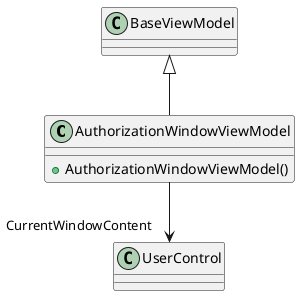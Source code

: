 @startuml
class AuthorizationWindowViewModel {
    + AuthorizationWindowViewModel()
}
BaseViewModel <|-- AuthorizationWindowViewModel
AuthorizationWindowViewModel --> "CurrentWindowContent" UserControl
@enduml
